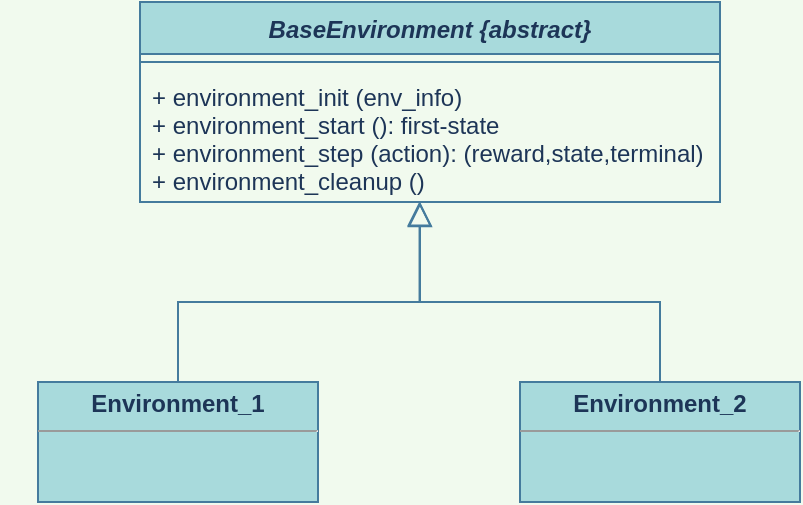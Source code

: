 <mxfile version="13.6.2" type="device"><diagram id="tTSb8F2pMd6uaEbNqICd" name="Page-1"><mxGraphModel dx="517" dy="389" grid="0" gridSize="10" guides="1" tooltips="1" connect="1" arrows="1" fold="1" page="1" pageScale="1" pageWidth="850" pageHeight="1100" background="#F1FAEE" math="0" shadow="0"><root><mxCell id="0"/><mxCell id="1" parent="0"/><mxCell id="sszNFuJAyBIdpAkgk_tH-1" value="" style="group;container=1;fontColor=#1D3557;" parent="1" vertex="1" connectable="0"><mxGeometry x="230" y="288" width="400" height="132" as="geometry"><mxRectangle x="230" y="288" width="50" height="40" as="alternateBounds"/></mxGeometry></mxCell><mxCell id="jkHsQeorDRmrGQ_qeelR-1" value="&lt;p style=&quot;margin: 0px ; margin-top: 4px ; text-align: center&quot;&gt;&lt;b&gt;Environment_1&lt;/b&gt;&lt;/p&gt;&lt;hr size=&quot;1&quot;&gt;&lt;div style=&quot;height: 2px&quot;&gt;&lt;/div&gt;" style="verticalAlign=top;align=left;overflow=fill;fontSize=12;fontFamily=Helvetica;html=1;rounded=0;sketch=0;strokeColor=#457B9D;fillColor=#A8DADC;fontColor=#1D3557;" vertex="1" parent="sszNFuJAyBIdpAkgk_tH-1"><mxGeometry x="19" y="72" width="140" height="60" as="geometry"/></mxCell><mxCell id="jkHsQeorDRmrGQ_qeelR-2" value="&lt;p style=&quot;margin: 0px ; margin-top: 4px ; text-align: center&quot;&gt;&lt;b&gt;Environment_2&lt;/b&gt;&lt;/p&gt;&lt;hr size=&quot;1&quot;&gt;&lt;div style=&quot;height: 2px&quot;&gt;&lt;/div&gt;" style="verticalAlign=top;align=left;overflow=fill;fontSize=12;fontFamily=Helvetica;html=1;rounded=0;sketch=0;strokeColor=#457B9D;fillColor=#A8DADC;fontColor=#1D3557;" vertex="1" parent="sszNFuJAyBIdpAkgk_tH-1"><mxGeometry x="260" y="72" width="140" height="60" as="geometry"/></mxCell><mxCell id="sszNFuJAyBIdpAkgk_tH-2" value="" style="endArrow=block;endSize=10;endFill=0;shadow=0;strokeWidth=1;rounded=0;edgeStyle=elbowEdgeStyle;elbow=vertical;exitX=0.5;exitY=0;exitDx=0;exitDy=0;labelBackgroundColor=#F1FAEE;strokeColor=#457B9D;fontColor=#1D3557;" parent="1" source="jkHsQeorDRmrGQ_qeelR-1" edge="1"><mxGeometry width="160" relative="1" as="geometry"><mxPoint x="248.63" y="388.2" as="sourcePoint"/><mxPoint x="440" y="270" as="targetPoint"/><Array as="points"><mxPoint x="380" y="320"/><mxPoint x="350" y="340"/></Array></mxGeometry></mxCell><mxCell id="sszNFuJAyBIdpAkgk_tH-4" value="BaseEnvironment {abstract}" style="swimlane;fontStyle=3;align=center;verticalAlign=top;childLayout=stackLayout;horizontal=1;startSize=26;horizontalStack=0;resizeParent=1;resizeParentMax=0;resizeLast=0;collapsible=1;marginBottom=0;fillColor=#A8DADC;strokeColor=#457B9D;fontColor=#1D3557;" parent="1" vertex="1"><mxGeometry x="300" y="170" width="290" height="100" as="geometry"><mxRectangle x="200" y="570" width="100" height="26" as="alternateBounds"/></mxGeometry></mxCell><mxCell id="sszNFuJAyBIdpAkgk_tH-5" value="" style="line;strokeWidth=1;fillColor=none;align=left;verticalAlign=middle;spacingTop=-1;spacingLeft=3;spacingRight=3;rotatable=0;labelPosition=right;points=[];portConstraint=eastwest;labelBackgroundColor=#F1FAEE;strokeColor=#457B9D;fontColor=#1D3557;" parent="sszNFuJAyBIdpAkgk_tH-4" vertex="1"><mxGeometry y="26" width="290" height="8" as="geometry"/></mxCell><mxCell id="sszNFuJAyBIdpAkgk_tH-6" value="+ environment_init (env_info)&#10;+ environment_start (): first-state&#10;+ environment_step (action): (reward,state,terminal)&#10;+ environment_cleanup ()" style="text;strokeColor=none;fillColor=none;align=left;verticalAlign=top;spacingLeft=4;spacingRight=4;overflow=hidden;rotatable=0;points=[[0,0.5],[1,0.5]];portConstraint=eastwest;fontColor=#1D3557;" parent="sszNFuJAyBIdpAkgk_tH-4" vertex="1"><mxGeometry y="34" width="290" height="66" as="geometry"/></mxCell><mxCell id="sszNFuJAyBIdpAkgk_tH-3" value="" style="endArrow=block;endSize=10;endFill=0;shadow=0;strokeWidth=1;rounded=0;edgeStyle=elbowEdgeStyle;elbow=vertical;labelBackgroundColor=#F1FAEE;strokeColor=#457B9D;fontColor=#1D3557;exitX=0.5;exitY=0;exitDx=0;exitDy=0;entryX=0.482;entryY=0.994;entryDx=0;entryDy=0;entryPerimeter=0;" parent="1" edge="1" target="sszNFuJAyBIdpAkgk_tH-6" source="jkHsQeorDRmrGQ_qeelR-2"><mxGeometry width="160" relative="1" as="geometry"><mxPoint x="560" y="390" as="sourcePoint"/><mxPoint x="441" y="269" as="targetPoint"/><Array as="points"><mxPoint x="500" y="320"/></Array></mxGeometry></mxCell></root></mxGraphModel></diagram></mxfile>